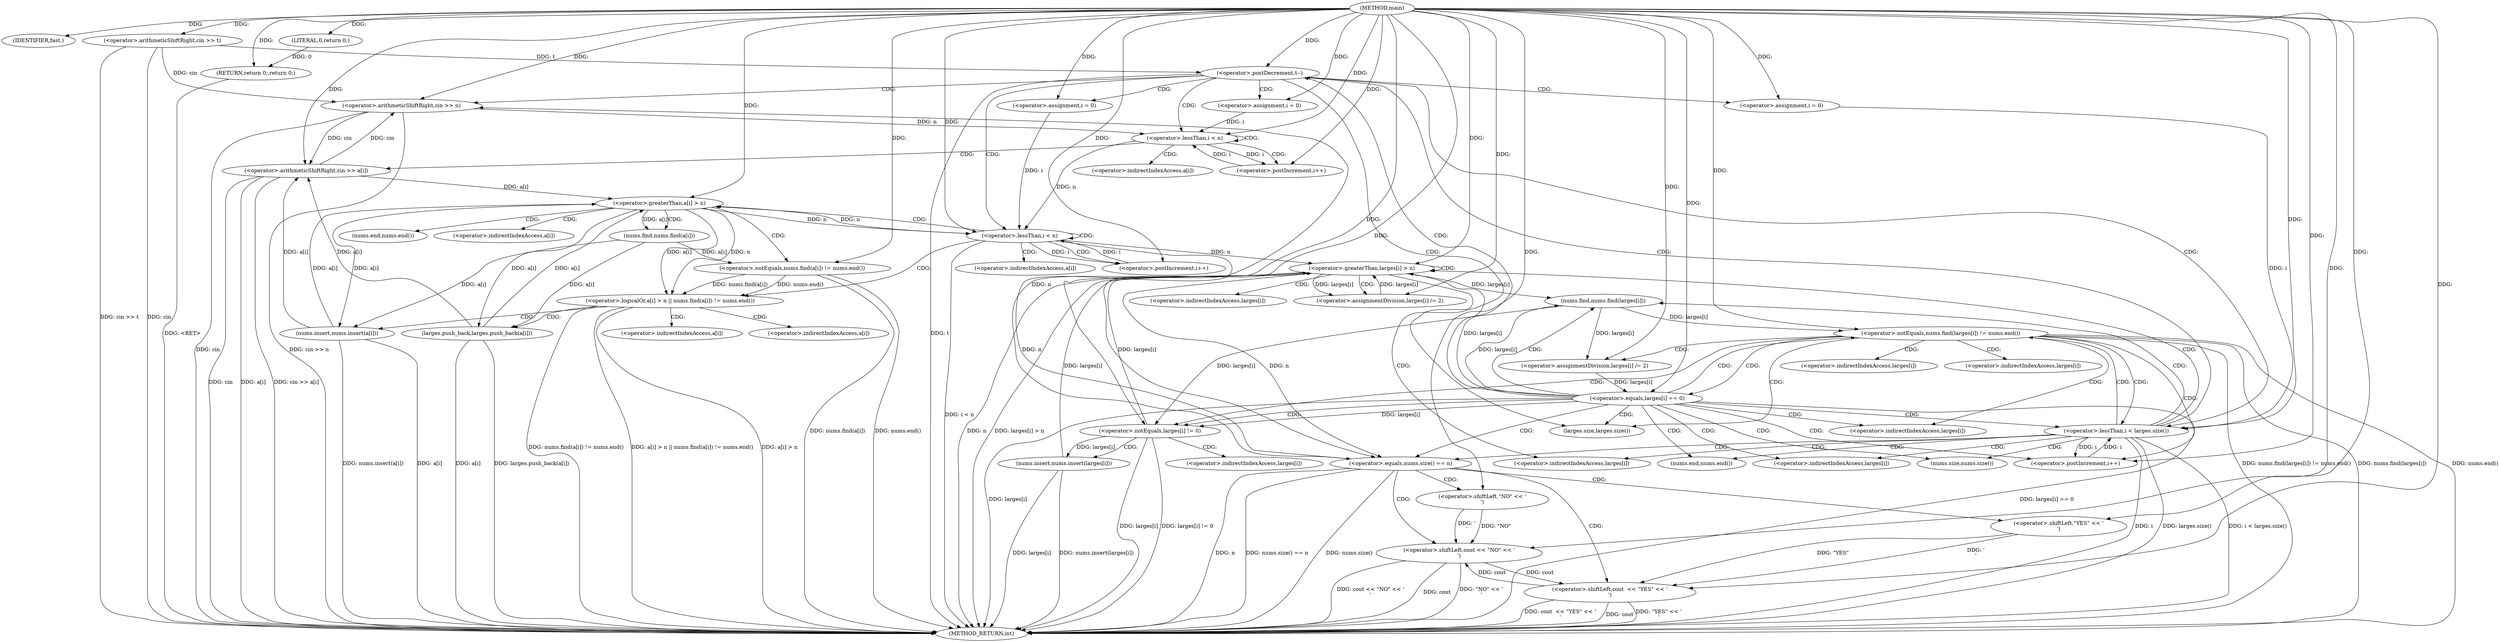 digraph "main" {  
"1000105" [label = "(METHOD,main)" ]
"1000241" [label = "(METHOD_RETURN,int)" ]
"1000107" [label = "(IDENTIFIER,fast,)" ]
"1000108" [label = "(<operator>.arithmeticShiftRight,cin >> t)" ]
"1000239" [label = "(RETURN,return 0;,return 0;)" ]
"1000112" [label = "(<operator>.postDecrement,t--)" ]
"1000240" [label = "(LITERAL,0,return 0;)" ]
"1000117" [label = "(<operator>.arithmeticShiftRight,cin >> n)" ]
"1000122" [label = "(<operator>.assignment,i = 0)" ]
"1000125" [label = "(<operator>.lessThan,i < n)" ]
"1000128" [label = "(<operator>.postIncrement,i++)" ]
"1000130" [label = "(<operator>.arithmeticShiftRight,cin >> a[i])" ]
"1000139" [label = "(<operator>.assignment,i = 0)" ]
"1000142" [label = "(<operator>.lessThan,i < n)" ]
"1000145" [label = "(<operator>.postIncrement,i++)" ]
"1000173" [label = "(<operator>.assignment,i = 0)" ]
"1000176" [label = "(<operator>.lessThan,i < larges.size())" ]
"1000179" [label = "(<operator>.postIncrement,i++)" ]
"1000225" [label = "(<operator>.equals,nums.size() == n)" ]
"1000228" [label = "(<operator>.shiftLeft,cout  << \"YES\" << '\n')" ]
"1000234" [label = "(<operator>.shiftLeft,cout << \"NO\" << '\n')" ]
"1000149" [label = "(<operator>.logicalOr,a[i] > n || nums.find(a[i]) != nums.end())" ]
"1000183" [label = "(<operator>.greaterThan,larges[i] > n)" ]
"1000195" [label = "(<operator>.notEquals,nums.find(larges[i]) != nums.end())" ]
"1000215" [label = "(<operator>.notEquals,larges[i] != 0)" ]
"1000220" [label = "(nums.insert,nums.insert(larges[i]))" ]
"1000230" [label = "(<operator>.shiftLeft,\"YES\" << '\n')" ]
"1000162" [label = "(larges.push_back,larges.push_back(a[i]))" ]
"1000167" [label = "(nums.insert,nums.insert(a[i]))" ]
"1000189" [label = "(<operator>.assignmentDivision,larges[i] /= 2)" ]
"1000202" [label = "(<operator>.assignmentDivision,larges[i] /= 2)" ]
"1000236" [label = "(<operator>.shiftLeft,\"NO\" << '\n')" ]
"1000150" [label = "(<operator>.greaterThan,a[i] > n)" ]
"1000155" [label = "(<operator>.notEquals,nums.find(a[i]) != nums.end())" ]
"1000196" [label = "(nums.find,nums.find(larges[i]))" ]
"1000208" [label = "(<operator>.equals,larges[i] == 0)" ]
"1000156" [label = "(nums.find,nums.find(a[i]))" ]
"1000132" [label = "(<operator>.indirectIndexAccess,a[i])" ]
"1000178" [label = "(larges.size,larges.size())" ]
"1000226" [label = "(nums.size,nums.size())" ]
"1000184" [label = "(<operator>.indirectIndexAccess,larges[i])" ]
"1000200" [label = "(nums.end,nums.end())" ]
"1000216" [label = "(<operator>.indirectIndexAccess,larges[i])" ]
"1000221" [label = "(<operator>.indirectIndexAccess,larges[i])" ]
"1000151" [label = "(<operator>.indirectIndexAccess,a[i])" ]
"1000160" [label = "(nums.end,nums.end())" ]
"1000163" [label = "(<operator>.indirectIndexAccess,a[i])" ]
"1000168" [label = "(<operator>.indirectIndexAccess,a[i])" ]
"1000190" [label = "(<operator>.indirectIndexAccess,larges[i])" ]
"1000197" [label = "(<operator>.indirectIndexAccess,larges[i])" ]
"1000203" [label = "(<operator>.indirectIndexAccess,larges[i])" ]
"1000157" [label = "(<operator>.indirectIndexAccess,a[i])" ]
"1000209" [label = "(<operator>.indirectIndexAccess,larges[i])" ]
  "1000108" -> "1000241"  [ label = "DDG: cin"] 
  "1000108" -> "1000241"  [ label = "DDG: cin >> t"] 
  "1000112" -> "1000241"  [ label = "DDG: t"] 
  "1000117" -> "1000241"  [ label = "DDG: cin"] 
  "1000117" -> "1000241"  [ label = "DDG: cin >> n"] 
  "1000142" -> "1000241"  [ label = "DDG: i < n"] 
  "1000176" -> "1000241"  [ label = "DDG: i"] 
  "1000176" -> "1000241"  [ label = "DDG: larges.size()"] 
  "1000176" -> "1000241"  [ label = "DDG: i < larges.size()"] 
  "1000183" -> "1000241"  [ label = "DDG: n"] 
  "1000183" -> "1000241"  [ label = "DDG: larges[i] > n"] 
  "1000195" -> "1000241"  [ label = "DDG: nums.find(larges[i])"] 
  "1000195" -> "1000241"  [ label = "DDG: nums.end()"] 
  "1000195" -> "1000241"  [ label = "DDG: nums.find(larges[i]) != nums.end()"] 
  "1000208" -> "1000241"  [ label = "DDG: larges[i]"] 
  "1000208" -> "1000241"  [ label = "DDG: larges[i] == 0"] 
  "1000225" -> "1000241"  [ label = "DDG: nums.size()"] 
  "1000225" -> "1000241"  [ label = "DDG: n"] 
  "1000225" -> "1000241"  [ label = "DDG: nums.size() == n"] 
  "1000234" -> "1000241"  [ label = "DDG: cout"] 
  "1000234" -> "1000241"  [ label = "DDG: \"NO\" << '\n'"] 
  "1000234" -> "1000241"  [ label = "DDG: cout << \"NO\" << '\n'"] 
  "1000228" -> "1000241"  [ label = "DDG: cout"] 
  "1000228" -> "1000241"  [ label = "DDG: \"YES\" << '\n'"] 
  "1000228" -> "1000241"  [ label = "DDG: cout  << \"YES\" << '\n'"] 
  "1000215" -> "1000241"  [ label = "DDG: larges[i]"] 
  "1000215" -> "1000241"  [ label = "DDG: larges[i] != 0"] 
  "1000220" -> "1000241"  [ label = "DDG: larges[i]"] 
  "1000220" -> "1000241"  [ label = "DDG: nums.insert(larges[i])"] 
  "1000149" -> "1000241"  [ label = "DDG: a[i] > n"] 
  "1000155" -> "1000241"  [ label = "DDG: nums.find(a[i])"] 
  "1000155" -> "1000241"  [ label = "DDG: nums.end()"] 
  "1000149" -> "1000241"  [ label = "DDG: nums.find(a[i]) != nums.end()"] 
  "1000149" -> "1000241"  [ label = "DDG: a[i] > n || nums.find(a[i]) != nums.end()"] 
  "1000167" -> "1000241"  [ label = "DDG: a[i]"] 
  "1000167" -> "1000241"  [ label = "DDG: nums.insert(a[i])"] 
  "1000162" -> "1000241"  [ label = "DDG: a[i]"] 
  "1000162" -> "1000241"  [ label = "DDG: larges.push_back(a[i])"] 
  "1000130" -> "1000241"  [ label = "DDG: cin"] 
  "1000130" -> "1000241"  [ label = "DDG: a[i]"] 
  "1000130" -> "1000241"  [ label = "DDG: cin >> a[i]"] 
  "1000239" -> "1000241"  [ label = "DDG: <RET>"] 
  "1000105" -> "1000107"  [ label = "DDG: "] 
  "1000240" -> "1000239"  [ label = "DDG: 0"] 
  "1000105" -> "1000239"  [ label = "DDG: "] 
  "1000105" -> "1000108"  [ label = "DDG: "] 
  "1000105" -> "1000240"  [ label = "DDG: "] 
  "1000108" -> "1000112"  [ label = "DDG: t"] 
  "1000105" -> "1000112"  [ label = "DDG: "] 
  "1000108" -> "1000117"  [ label = "DDG: cin"] 
  "1000130" -> "1000117"  [ label = "DDG: cin"] 
  "1000105" -> "1000117"  [ label = "DDG: "] 
  "1000225" -> "1000117"  [ label = "DDG: n"] 
  "1000105" -> "1000122"  [ label = "DDG: "] 
  "1000105" -> "1000139"  [ label = "DDG: "] 
  "1000105" -> "1000173"  [ label = "DDG: "] 
  "1000122" -> "1000125"  [ label = "DDG: i"] 
  "1000128" -> "1000125"  [ label = "DDG: i"] 
  "1000105" -> "1000125"  [ label = "DDG: "] 
  "1000117" -> "1000125"  [ label = "DDG: n"] 
  "1000125" -> "1000128"  [ label = "DDG: i"] 
  "1000105" -> "1000128"  [ label = "DDG: "] 
  "1000117" -> "1000130"  [ label = "DDG: cin"] 
  "1000105" -> "1000130"  [ label = "DDG: "] 
  "1000167" -> "1000130"  [ label = "DDG: a[i]"] 
  "1000162" -> "1000130"  [ label = "DDG: a[i]"] 
  "1000139" -> "1000142"  [ label = "DDG: i"] 
  "1000145" -> "1000142"  [ label = "DDG: i"] 
  "1000105" -> "1000142"  [ label = "DDG: "] 
  "1000125" -> "1000142"  [ label = "DDG: n"] 
  "1000150" -> "1000142"  [ label = "DDG: n"] 
  "1000142" -> "1000145"  [ label = "DDG: i"] 
  "1000105" -> "1000145"  [ label = "DDG: "] 
  "1000173" -> "1000176"  [ label = "DDG: i"] 
  "1000179" -> "1000176"  [ label = "DDG: i"] 
  "1000105" -> "1000176"  [ label = "DDG: "] 
  "1000176" -> "1000179"  [ label = "DDG: i"] 
  "1000105" -> "1000179"  [ label = "DDG: "] 
  "1000105" -> "1000225"  [ label = "DDG: "] 
  "1000142" -> "1000225"  [ label = "DDG: n"] 
  "1000183" -> "1000225"  [ label = "DDG: n"] 
  "1000234" -> "1000228"  [ label = "DDG: cout"] 
  "1000105" -> "1000228"  [ label = "DDG: "] 
  "1000230" -> "1000228"  [ label = "DDG: \"YES\""] 
  "1000230" -> "1000228"  [ label = "DDG: '\n'"] 
  "1000105" -> "1000230"  [ label = "DDG: "] 
  "1000228" -> "1000234"  [ label = "DDG: cout"] 
  "1000105" -> "1000234"  [ label = "DDG: "] 
  "1000236" -> "1000234"  [ label = "DDG: '\n'"] 
  "1000236" -> "1000234"  [ label = "DDG: \"NO\""] 
  "1000150" -> "1000149"  [ label = "DDG: n"] 
  "1000150" -> "1000149"  [ label = "DDG: a[i]"] 
  "1000155" -> "1000149"  [ label = "DDG: nums.find(a[i])"] 
  "1000155" -> "1000149"  [ label = "DDG: nums.end()"] 
  "1000208" -> "1000183"  [ label = "DDG: larges[i]"] 
  "1000215" -> "1000183"  [ label = "DDG: larges[i]"] 
  "1000220" -> "1000183"  [ label = "DDG: larges[i]"] 
  "1000189" -> "1000183"  [ label = "DDG: larges[i]"] 
  "1000142" -> "1000183"  [ label = "DDG: n"] 
  "1000105" -> "1000183"  [ label = "DDG: "] 
  "1000105" -> "1000189"  [ label = "DDG: "] 
  "1000196" -> "1000195"  [ label = "DDG: larges[i]"] 
  "1000105" -> "1000195"  [ label = "DDG: "] 
  "1000105" -> "1000202"  [ label = "DDG: "] 
  "1000196" -> "1000215"  [ label = "DDG: larges[i]"] 
  "1000208" -> "1000215"  [ label = "DDG: larges[i]"] 
  "1000105" -> "1000215"  [ label = "DDG: "] 
  "1000215" -> "1000220"  [ label = "DDG: larges[i]"] 
  "1000105" -> "1000236"  [ label = "DDG: "] 
  "1000167" -> "1000150"  [ label = "DDG: a[i]"] 
  "1000162" -> "1000150"  [ label = "DDG: a[i]"] 
  "1000130" -> "1000150"  [ label = "DDG: a[i]"] 
  "1000142" -> "1000150"  [ label = "DDG: n"] 
  "1000105" -> "1000150"  [ label = "DDG: "] 
  "1000156" -> "1000155"  [ label = "DDG: a[i]"] 
  "1000105" -> "1000155"  [ label = "DDG: "] 
  "1000150" -> "1000162"  [ label = "DDG: a[i]"] 
  "1000156" -> "1000162"  [ label = "DDG: a[i]"] 
  "1000150" -> "1000167"  [ label = "DDG: a[i]"] 
  "1000156" -> "1000167"  [ label = "DDG: a[i]"] 
  "1000183" -> "1000189"  [ label = "DDG: larges[i]"] 
  "1000183" -> "1000196"  [ label = "DDG: larges[i]"] 
  "1000208" -> "1000196"  [ label = "DDG: larges[i]"] 
  "1000196" -> "1000202"  [ label = "DDG: larges[i]"] 
  "1000150" -> "1000156"  [ label = "DDG: a[i]"] 
  "1000202" -> "1000208"  [ label = "DDG: larges[i]"] 
  "1000105" -> "1000208"  [ label = "DDG: "] 
  "1000112" -> "1000125"  [ label = "CDG: "] 
  "1000112" -> "1000117"  [ label = "CDG: "] 
  "1000112" -> "1000142"  [ label = "CDG: "] 
  "1000112" -> "1000139"  [ label = "CDG: "] 
  "1000112" -> "1000122"  [ label = "CDG: "] 
  "1000112" -> "1000176"  [ label = "CDG: "] 
  "1000112" -> "1000178"  [ label = "CDG: "] 
  "1000112" -> "1000173"  [ label = "CDG: "] 
  "1000125" -> "1000125"  [ label = "CDG: "] 
  "1000125" -> "1000128"  [ label = "CDG: "] 
  "1000125" -> "1000132"  [ label = "CDG: "] 
  "1000125" -> "1000130"  [ label = "CDG: "] 
  "1000142" -> "1000142"  [ label = "CDG: "] 
  "1000142" -> "1000150"  [ label = "CDG: "] 
  "1000142" -> "1000149"  [ label = "CDG: "] 
  "1000142" -> "1000151"  [ label = "CDG: "] 
  "1000142" -> "1000145"  [ label = "CDG: "] 
  "1000176" -> "1000200"  [ label = "CDG: "] 
  "1000176" -> "1000197"  [ label = "CDG: "] 
  "1000176" -> "1000183"  [ label = "CDG: "] 
  "1000176" -> "1000112"  [ label = "CDG: "] 
  "1000176" -> "1000226"  [ label = "CDG: "] 
  "1000176" -> "1000195"  [ label = "CDG: "] 
  "1000176" -> "1000196"  [ label = "CDG: "] 
  "1000176" -> "1000225"  [ label = "CDG: "] 
  "1000176" -> "1000184"  [ label = "CDG: "] 
  "1000225" -> "1000236"  [ label = "CDG: "] 
  "1000225" -> "1000230"  [ label = "CDG: "] 
  "1000225" -> "1000234"  [ label = "CDG: "] 
  "1000225" -> "1000228"  [ label = "CDG: "] 
  "1000149" -> "1000167"  [ label = "CDG: "] 
  "1000149" -> "1000163"  [ label = "CDG: "] 
  "1000149" -> "1000168"  [ label = "CDG: "] 
  "1000149" -> "1000162"  [ label = "CDG: "] 
  "1000183" -> "1000183"  [ label = "CDG: "] 
  "1000183" -> "1000190"  [ label = "CDG: "] 
  "1000183" -> "1000189"  [ label = "CDG: "] 
  "1000183" -> "1000184"  [ label = "CDG: "] 
  "1000195" -> "1000208"  [ label = "CDG: "] 
  "1000195" -> "1000216"  [ label = "CDG: "] 
  "1000195" -> "1000179"  [ label = "CDG: "] 
  "1000195" -> "1000176"  [ label = "CDG: "] 
  "1000195" -> "1000215"  [ label = "CDG: "] 
  "1000195" -> "1000178"  [ label = "CDG: "] 
  "1000195" -> "1000203"  [ label = "CDG: "] 
  "1000195" -> "1000202"  [ label = "CDG: "] 
  "1000195" -> "1000209"  [ label = "CDG: "] 
  "1000215" -> "1000221"  [ label = "CDG: "] 
  "1000215" -> "1000220"  [ label = "CDG: "] 
  "1000150" -> "1000156"  [ label = "CDG: "] 
  "1000150" -> "1000157"  [ label = "CDG: "] 
  "1000150" -> "1000160"  [ label = "CDG: "] 
  "1000150" -> "1000155"  [ label = "CDG: "] 
  "1000208" -> "1000200"  [ label = "CDG: "] 
  "1000208" -> "1000197"  [ label = "CDG: "] 
  "1000208" -> "1000195"  [ label = "CDG: "] 
  "1000208" -> "1000196"  [ label = "CDG: "] 
  "1000208" -> "1000216"  [ label = "CDG: "] 
  "1000208" -> "1000112"  [ label = "CDG: "] 
  "1000208" -> "1000179"  [ label = "CDG: "] 
  "1000208" -> "1000176"  [ label = "CDG: "] 
  "1000208" -> "1000226"  [ label = "CDG: "] 
  "1000208" -> "1000215"  [ label = "CDG: "] 
  "1000208" -> "1000225"  [ label = "CDG: "] 
  "1000208" -> "1000178"  [ label = "CDG: "] 
}
